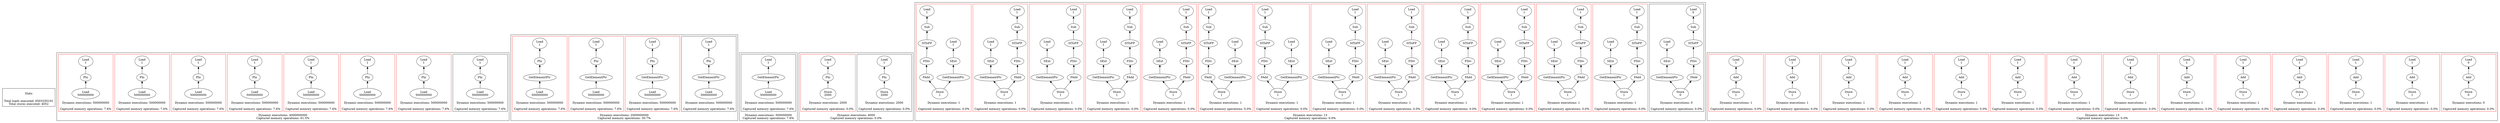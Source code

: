 strict digraph {
rankdir=BT
subgraph {
Stats [shape=plaintext]
cluster=true
label="Total loads executed: 6503250191\nTotal stores executed: 4052"
}
subgraph {
subgraph {
{
rank=min
"0_0_216" [label="Load\n500000000"]
}
"0_0_213" [label="Phi"]
"0_0_216" -> "0_0_213"
"0_0_201" [label="Load\n1"]
"0_0_213" -> "0_0_201"
cluster=true
label="Dynamic executions: 500000000\n\nCaptured memory operations: 7.6%"
}
subgraph {
"0_1_255" [label="Phi"]
"0_1_243" [label="Load\n1"]
"0_1_255" -> "0_1_243"
{
rank=min
"0_1_258" [label="Load\n500000000"]
}
"0_1_258" -> "0_1_255"
cluster=true
label="Dynamic executions: 500000000\n\nCaptured memory operations: 7.6%"
color=red
}
subgraph {
"0_2_297" [label="Phi"]
"0_2_285" [label="Load\n1"]
"0_2_297" -> "0_2_285"
{
rank=min
"0_2_300" [label="Load\n500000000"]
}
"0_2_300" -> "0_2_297"
cluster=true
label="Dynamic executions: 500000000\n\nCaptured memory operations: 7.6%"
color=red
}
subgraph {
"0_3_339" [label="Phi"]
"0_3_327" [label="Load\n1"]
"0_3_339" -> "0_3_327"
{
rank=min
"0_3_342" [label="Load\n500000000"]
}
"0_3_342" -> "0_3_339"
cluster=true
label="Dynamic executions: 500000000\n\nCaptured memory operations: 7.6%"
color=red
}
subgraph {
"0_4_549" [label="Phi"]
"0_4_537" [label="Load\n1"]
"0_4_549" -> "0_4_537"
{
rank=min
"0_4_552" [label="Load\n500000000"]
}
"0_4_552" -> "0_4_549"
cluster=true
label="Dynamic executions: 500000000\n\nCaptured memory operations: 7.6%"
color=red
}
subgraph {
{
rank=min
"0_5_594" [label="Load\n500000000"]
}
"0_5_591" [label="Phi"]
"0_5_594" -> "0_5_591"
"0_5_579" [label="Load\n1"]
"0_5_591" -> "0_5_579"
cluster=true
label="Dynamic executions: 500000000\n\nCaptured memory operations: 7.6%"
color=red
}
subgraph {
{
rank=min
"0_6_636" [label="Load\n500000000"]
}
"0_6_633" [label="Phi"]
"0_6_636" -> "0_6_633"
"0_6_621" [label="Load\n1"]
"0_6_633" -> "0_6_621"
cluster=true
label="Dynamic executions: 500000000\n\nCaptured memory operations: 7.6%"
color=red
}
subgraph {
{
rank=min
"0_7_678" [label="Load\n500000000"]
}
"0_7_675" [label="Phi"]
"0_7_678" -> "0_7_675"
"0_7_663" [label="Load\n1"]
"0_7_675" -> "0_7_663"
cluster=true
label="Dynamic executions: 500000000\n\nCaptured memory operations: 7.6%"
color=red
}
cluster=true
label="Dynamic executions: 4000000000\nCaptured memory operations: 61.5%"
}
subgraph {
subgraph {
"1_0_381" [label="Phi"]
"1_0_369" [label="Load\n1"]
"1_0_381" -> "1_0_369"
"1_0_383" [label="GetElementPtr"]
"1_0_383" -> "1_0_381"
{
rank=min
"1_0_384" [label="Load\n500000000"]
}
"1_0_384" -> "1_0_383"
cluster=true
label="Dynamic executions: 500000000\n\nCaptured memory operations: 7.6%"
}
subgraph {
"1_1_423" [label="Phi"]
"1_1_411" [label="Load\n1"]
"1_1_423" -> "1_1_411"
{
rank=min
"1_1_426" [label="Load\n500000000"]
}
"1_1_425" [label="GetElementPtr"]
"1_1_426" -> "1_1_425"
"1_1_425" -> "1_1_423"
cluster=true
label="Dynamic executions: 500000000\n\nCaptured memory operations: 7.6%"
color=red
}
subgraph {
"1_2_467" [label="GetElementPtr"]
"1_2_465" [label="Phi"]
"1_2_467" -> "1_2_465"
{
rank=min
"1_2_468" [label="Load\n500000000"]
}
"1_2_468" -> "1_2_467"
"1_2_453" [label="Load\n1"]
"1_2_465" -> "1_2_453"
cluster=true
label="Dynamic executions: 500000000\n\nCaptured memory operations: 7.6%"
color=red
}
subgraph {
"1_3_509" [label="GetElementPtr"]
"1_3_507" [label="Phi"]
"1_3_509" -> "1_3_507"
{
rank=min
"1_3_510" [label="Load\n500000000"]
}
"1_3_510" -> "1_3_509"
"1_3_495" [label="Load\n1"]
"1_3_507" -> "1_3_495"
cluster=true
label="Dynamic executions: 500000000\n\nCaptured memory operations: 7.6%"
color=red
}
cluster=true
label="Dynamic executions: 2000000000\nCaptured memory operations: 30.7%"
}
subgraph {
subgraph {
"2_0_182" [label="GetElementPtr"]
"2_0_154" [label="Load\n1"]
"2_0_182" -> "2_0_154"
{
rank=min
"2_0_183" [label="Load\n500000000"]
}
"2_0_183" -> "2_0_182"
cluster=true
label="Dynamic executions: 500000000\n\nCaptured memory operations: 7.6%"
}
cluster=true
label="Dynamic executions: 500000000\nCaptured memory operations: 7.6%"
}
subgraph {
subgraph {
"3_0_140" [label="Phi"]
"3_0_136" [label="Load\n1"]
"3_0_140" -> "3_0_136"
{
rank=min
"3_0_142" [label="Store\n2000"]
}
"3_0_142" -> "3_0_140"
cluster=true
label="Dynamic executions: 2000\n\nCaptured memory operations: 0.0%"
}
subgraph {
{
rank=min
"3_1_151" [label="Store\n2000"]
}
"3_1_149" [label="Phi"]
"3_1_151" -> "3_1_149"
"3_1_145" [label="Load\n1"]
"3_1_149" -> "3_1_145"
cluster=true
label="Dynamic executions: 2000\n\nCaptured memory operations: 0.0%"
color=red
}
cluster=true
label="Dynamic executions: 4000\nCaptured memory operations: 0.0%"
}
subgraph {
subgraph {
"4_0_99" [label="Sub"]
"4_0_98" [label="Load\n0"]
"4_0_99" -> "4_0_98"
{
rank=min
"4_0_108" [label="Store\n0"]
}
"4_0_107" [label="GetElementPtr"]
"4_0_108" -> "4_0_107"
"4_0_106" [label="SExt"]
"4_0_107" -> "4_0_106"
"4_0_100" [label="SIToFP"]
"4_0_100" -> "4_0_99"
"4_0_102" [label="FAdd"]
"4_0_101" [label="FDiv"]
"4_0_102" -> "4_0_101"
"4_0_103" [label="Load\n0"]
"4_0_106" -> "4_0_103"
"4_0_101" -> "4_0_100"
"4_0_108" -> "4_0_102"
cluster=true
label="Dynamic executions: 0\n\nCaptured memory operations: 0.0%"
}
subgraph {
"4_1_199" [label="GetElementPtr"]
"4_1_198" [label="SExt"]
"4_1_199" -> "4_1_198"
"4_1_194" [label="FAdd"]
"4_1_193" [label="FDiv"]
"4_1_194" -> "4_1_193"
"4_1_192" [label="SIToFP"]
"4_1_191" [label="Sub"]
"4_1_192" -> "4_1_191"
"4_1_193" -> "4_1_192"
"4_1_195" [label="Load\n1"]
"4_1_198" -> "4_1_195"
{
rank=min
"4_1_200" [label="Store\n1"]
}
"4_1_200" -> "4_1_194"
"4_1_200" -> "4_1_199"
"4_1_190" [label="Load\n1"]
"4_1_191" -> "4_1_190"
cluster=true
label="Dynamic executions: 1\n\nCaptured memory operations: 0.0%"
color=red
}
subgraph {
{
rank=min
"4_2_242" [label="Store\n1"]
}
"4_2_241" [label="GetElementPtr"]
"4_2_242" -> "4_2_241"
"4_2_240" [label="SExt"]
"4_2_241" -> "4_2_240"
"4_2_237" [label="Load\n1"]
"4_2_240" -> "4_2_237"
"4_2_233" [label="Sub"]
"4_2_232" [label="Load\n1"]
"4_2_233" -> "4_2_232"
"4_2_234" [label="SIToFP"]
"4_2_234" -> "4_2_233"
"4_2_235" [label="FDiv"]
"4_2_235" -> "4_2_234"
"4_2_236" [label="FAdd"]
"4_2_236" -> "4_2_235"
"4_2_242" -> "4_2_236"
cluster=true
label="Dynamic executions: 1\n\nCaptured memory operations: 0.0%"
color=red
}
subgraph {
"4_3_275" [label="Sub"]
"4_3_274" [label="Load\n1"]
"4_3_275" -> "4_3_274"
"4_3_282" [label="SExt"]
"4_3_279" [label="Load\n1"]
"4_3_282" -> "4_3_279"
"4_3_283" [label="GetElementPtr"]
"4_3_283" -> "4_3_282"
"4_3_276" [label="SIToFP"]
"4_3_276" -> "4_3_275"
{
rank=min
"4_3_284" [label="Store\n1"]
}
"4_3_278" [label="FAdd"]
"4_3_284" -> "4_3_278"
"4_3_277" [label="FDiv"]
"4_3_277" -> "4_3_276"
"4_3_278" -> "4_3_277"
"4_3_284" -> "4_3_283"
cluster=true
label="Dynamic executions: 1\n\nCaptured memory operations: 0.0%"
color=red
}
subgraph {
{
rank=min
"4_4_326" [label="Store\n1"]
}
"4_4_325" [label="GetElementPtr"]
"4_4_326" -> "4_4_325"
"4_4_324" [label="SExt"]
"4_4_325" -> "4_4_324"
"4_4_320" [label="FAdd"]
"4_4_326" -> "4_4_320"
"4_4_319" [label="FDiv"]
"4_4_320" -> "4_4_319"
"4_4_318" [label="SIToFP"]
"4_4_319" -> "4_4_318"
"4_4_317" [label="Sub"]
"4_4_316" [label="Load\n1"]
"4_4_317" -> "4_4_316"
"4_4_318" -> "4_4_317"
"4_4_321" [label="Load\n1"]
"4_4_324" -> "4_4_321"
cluster=true
label="Dynamic executions: 1\n\nCaptured memory operations: 0.0%"
color=red
}
subgraph {
{
rank=min
"4_5_368" [label="Store\n1"]
}
"4_5_367" [label="GetElementPtr"]
"4_5_368" -> "4_5_367"
"4_5_359" [label="Sub"]
"4_5_358" [label="Load\n1"]
"4_5_359" -> "4_5_358"
"4_5_360" [label="SIToFP"]
"4_5_360" -> "4_5_359"
"4_5_366" [label="SExt"]
"4_5_363" [label="Load\n1"]
"4_5_366" -> "4_5_363"
"4_5_361" [label="FDiv"]
"4_5_361" -> "4_5_360"
"4_5_367" -> "4_5_366"
"4_5_362" [label="FAdd"]
"4_5_368" -> "4_5_362"
"4_5_362" -> "4_5_361"
cluster=true
label="Dynamic executions: 1\n\nCaptured memory operations: 0.0%"
color=red
}
subgraph {
{
rank=min
"4_6_410" [label="Store\n1"]
}
"4_6_409" [label="GetElementPtr"]
"4_6_410" -> "4_6_409"
"4_6_408" [label="SExt"]
"4_6_405" [label="Load\n1"]
"4_6_408" -> "4_6_405"
"4_6_401" [label="Sub"]
"4_6_400" [label="Load\n1"]
"4_6_401" -> "4_6_400"
"4_6_402" [label="SIToFP"]
"4_6_402" -> "4_6_401"
"4_6_404" [label="FAdd"]
"4_6_403" [label="FDiv"]
"4_6_404" -> "4_6_403"
"4_6_403" -> "4_6_402"
"4_6_410" -> "4_6_404"
"4_6_409" -> "4_6_408"
cluster=true
label="Dynamic executions: 1\n\nCaptured memory operations: 0.0%"
color=red
}
subgraph {
"4_7_446" [label="FAdd"]
"4_7_445" [label="FDiv"]
"4_7_446" -> "4_7_445"
"4_7_443" [label="Sub"]
"4_7_442" [label="Load\n1"]
"4_7_443" -> "4_7_442"
"4_7_444" [label="SIToFP"]
"4_7_444" -> "4_7_443"
{
rank=min
"4_7_452" [label="Store\n1"]
}
"4_7_452" -> "4_7_446"
"4_7_450" [label="SExt"]
"4_7_447" [label="Load\n1"]
"4_7_450" -> "4_7_447"
"4_7_445" -> "4_7_444"
"4_7_451" [label="GetElementPtr"]
"4_7_451" -> "4_7_450"
"4_7_452" -> "4_7_451"
cluster=true
label="Dynamic executions: 1\n\nCaptured memory operations: 0.0%"
color=red
}
subgraph {
"4_8_488" [label="FAdd"]
"4_8_487" [label="FDiv"]
"4_8_488" -> "4_8_487"
"4_8_486" [label="SIToFP"]
"4_8_485" [label="Sub"]
"4_8_486" -> "4_8_485"
{
rank=min
"4_8_494" [label="Store\n1"]
}
"4_8_493" [label="GetElementPtr"]
"4_8_494" -> "4_8_493"
"4_8_487" -> "4_8_486"
"4_8_484" [label="Load\n1"]
"4_8_485" -> "4_8_484"
"4_8_494" -> "4_8_488"
"4_8_492" [label="SExt"]
"4_8_493" -> "4_8_492"
"4_8_489" [label="Load\n1"]
"4_8_492" -> "4_8_489"
cluster=true
label="Dynamic executions: 1\n\nCaptured memory operations: 0.0%"
color=red
}
subgraph {
"4_9_535" [label="GetElementPtr"]
"4_9_534" [label="SExt"]
"4_9_535" -> "4_9_534"
"4_9_527" [label="Sub"]
"4_9_526" [label="Load\n1"]
"4_9_527" -> "4_9_526"
"4_9_531" [label="Load\n1"]
"4_9_534" -> "4_9_531"
{
rank=min
"4_9_536" [label="Store\n1"]
}
"4_9_530" [label="FAdd"]
"4_9_536" -> "4_9_530"
"4_9_528" [label="SIToFP"]
"4_9_528" -> "4_9_527"
"4_9_536" -> "4_9_535"
"4_9_529" [label="FDiv"]
"4_9_529" -> "4_9_528"
"4_9_530" -> "4_9_529"
cluster=true
label="Dynamic executions: 1\n\nCaptured memory operations: 0.0%"
color=red
}
subgraph {
{
rank=min
"4_10_578" [label="Store\n1"]
}
"4_10_577" [label="GetElementPtr"]
"4_10_578" -> "4_10_577"
"4_10_576" [label="SExt"]
"4_10_573" [label="Load\n1"]
"4_10_576" -> "4_10_573"
"4_10_570" [label="SIToFP"]
"4_10_569" [label="Sub"]
"4_10_570" -> "4_10_569"
"4_10_568" [label="Load\n1"]
"4_10_569" -> "4_10_568"
"4_10_572" [label="FAdd"]
"4_10_571" [label="FDiv"]
"4_10_572" -> "4_10_571"
"4_10_577" -> "4_10_576"
"4_10_578" -> "4_10_572"
"4_10_571" -> "4_10_570"
cluster=true
label="Dynamic executions: 1\n\nCaptured memory operations: 0.0%"
color=red
}
subgraph {
"4_11_611" [label="Sub"]
"4_11_610" [label="Load\n1"]
"4_11_611" -> "4_11_610"
"4_11_618" [label="SExt"]
"4_11_615" [label="Load\n1"]
"4_11_618" -> "4_11_615"
"4_11_619" [label="GetElementPtr"]
"4_11_619" -> "4_11_618"
{
rank=min
"4_11_620" [label="Store\n1"]
}
"4_11_620" -> "4_11_619"
"4_11_612" [label="SIToFP"]
"4_11_612" -> "4_11_611"
"4_11_614" [label="FAdd"]
"4_11_620" -> "4_11_614"
"4_11_613" [label="FDiv"]
"4_11_613" -> "4_11_612"
"4_11_614" -> "4_11_613"
cluster=true
label="Dynamic executions: 1\n\nCaptured memory operations: 0.0%"
color=red
}
subgraph {
"4_12_661" [label="GetElementPtr"]
"4_12_660" [label="SExt"]
"4_12_661" -> "4_12_660"
"4_12_656" [label="FAdd"]
"4_12_655" [label="FDiv"]
"4_12_656" -> "4_12_655"
"4_12_654" [label="SIToFP"]
"4_12_653" [label="Sub"]
"4_12_654" -> "4_12_653"
"4_12_657" [label="Load\n1"]
"4_12_660" -> "4_12_657"
{
rank=min
"4_12_662" [label="Store\n1"]
}
"4_12_662" -> "4_12_656"
"4_12_662" -> "4_12_661"
"4_12_652" [label="Load\n1"]
"4_12_653" -> "4_12_652"
"4_12_655" -> "4_12_654"
cluster=true
label="Dynamic executions: 1\n\nCaptured memory operations: 0.0%"
color=red
}
subgraph {
"4_13_702" [label="SExt"]
"4_13_699" [label="Load\n1"]
"4_13_702" -> "4_13_699"
{
rank=min
"4_13_704" [label="Store\n1"]
}
"4_13_698" [label="FAdd"]
"4_13_704" -> "4_13_698"
"4_13_703" [label="GetElementPtr"]
"4_13_704" -> "4_13_703"
"4_13_695" [label="Sub"]
"4_13_694" [label="Load\n1"]
"4_13_695" -> "4_13_694"
"4_13_696" [label="SIToFP"]
"4_13_696" -> "4_13_695"
"4_13_703" -> "4_13_702"
"4_13_697" [label="FDiv"]
"4_13_697" -> "4_13_696"
"4_13_698" -> "4_13_697"
cluster=true
label="Dynamic executions: 1\n\nCaptured memory operations: 0.0%"
color=red
}
cluster=true
label="Dynamic executions: 13\nCaptured memory operations: 0.0%"
}
subgraph {
subgraph {
{
rank=min
"5_0_105" [label="Store\n0"]
}
"5_0_104" [label="Add"]
"5_0_105" -> "5_0_104"
"5_0_103" [label="Load\n0"]
"5_0_104" -> "5_0_103"
cluster=true
label="Dynamic executions: 0\n\nCaptured memory operations: 0.0%"
color=red
}
subgraph {
"5_1_196" [label="Add"]
"5_1_195" [label="Load\n1"]
"5_1_196" -> "5_1_195"
{
rank=min
"5_1_197" [label="Store\n1"]
}
"5_1_197" -> "5_1_196"
cluster=true
label="Dynamic executions: 1\n\nCaptured memory operations: 0.0%"
color=red
}
subgraph {
{
rank=min
"5_2_239" [label="Store\n1"]
}
"5_2_238" [label="Add"]
"5_2_239" -> "5_2_238"
"5_2_237" [label="Load\n1"]
"5_2_238" -> "5_2_237"
cluster=true
label="Dynamic executions: 1\n\nCaptured memory operations: 0.0%"
color=red
}
subgraph {
"5_3_280" [label="Add"]
"5_3_279" [label="Load\n1"]
"5_3_280" -> "5_3_279"
{
rank=min
"5_3_281" [label="Store\n1"]
}
"5_3_281" -> "5_3_280"
cluster=true
label="Dynamic executions: 1\n\nCaptured memory operations: 0.0%"
color=red
}
subgraph {
{
rank=min
"5_4_323" [label="Store\n1"]
}
"5_4_322" [label="Add"]
"5_4_323" -> "5_4_322"
"5_4_321" [label="Load\n1"]
"5_4_322" -> "5_4_321"
cluster=true
label="Dynamic executions: 1\n\nCaptured memory operations: 0.0%"
color=red
}
subgraph {
"5_5_364" [label="Add"]
"5_5_363" [label="Load\n1"]
"5_5_364" -> "5_5_363"
{
rank=min
"5_5_365" [label="Store\n1"]
}
"5_5_365" -> "5_5_364"
cluster=true
label="Dynamic executions: 1\n\nCaptured memory operations: 0.0%"
color=red
}
subgraph {
"5_6_406" [label="Add"]
"5_6_405" [label="Load\n1"]
"5_6_406" -> "5_6_405"
{
rank=min
"5_6_407" [label="Store\n1"]
}
"5_6_407" -> "5_6_406"
cluster=true
label="Dynamic executions: 1\n\nCaptured memory operations: 0.0%"
color=red
}
subgraph {
"5_7_448" [label="Add"]
"5_7_447" [label="Load\n1"]
"5_7_448" -> "5_7_447"
{
rank=min
"5_7_449" [label="Store\n1"]
}
"5_7_449" -> "5_7_448"
cluster=true
label="Dynamic executions: 1\n\nCaptured memory operations: 0.0%"
color=red
}
subgraph {
{
rank=min
"5_8_491" [label="Store\n1"]
}
"5_8_490" [label="Add"]
"5_8_491" -> "5_8_490"
"5_8_489" [label="Load\n1"]
"5_8_490" -> "5_8_489"
cluster=true
label="Dynamic executions: 1\n\nCaptured memory operations: 0.0%"
color=red
}
subgraph {
{
rank=min
"5_9_533" [label="Store\n1"]
}
"5_9_532" [label="Add"]
"5_9_533" -> "5_9_532"
"5_9_531" [label="Load\n1"]
"5_9_532" -> "5_9_531"
cluster=true
label="Dynamic executions: 1\n\nCaptured memory operations: 0.0%"
color=red
}
subgraph {
"5_10_574" [label="Add"]
"5_10_573" [label="Load\n1"]
"5_10_574" -> "5_10_573"
{
rank=min
"5_10_575" [label="Store\n1"]
}
"5_10_575" -> "5_10_574"
cluster=true
label="Dynamic executions: 1\n\nCaptured memory operations: 0.0%"
color=red
}
subgraph {
"5_11_616" [label="Add"]
"5_11_615" [label="Load\n1"]
"5_11_616" -> "5_11_615"
{
rank=min
"5_11_617" [label="Store\n1"]
}
"5_11_617" -> "5_11_616"
cluster=true
label="Dynamic executions: 1\n\nCaptured memory operations: 0.0%"
color=red
}
subgraph {
"5_12_658" [label="Add"]
"5_12_657" [label="Load\n1"]
"5_12_658" -> "5_12_657"
{
rank=min
"5_12_659" [label="Store\n1"]
}
"5_12_659" -> "5_12_658"
cluster=true
label="Dynamic executions: 1\n\nCaptured memory operations: 0.0%"
color=red
}
subgraph {
"5_13_700" [label="Add"]
"5_13_699" [label="Load\n1"]
"5_13_700" -> "5_13_699"
{
rank=min
"5_13_701" [label="Store\n1"]
}
"5_13_701" -> "5_13_700"
cluster=true
label="Dynamic executions: 1\n\nCaptured memory operations: 0.0%"
color=red
}
cluster=true
label="Dynamic executions: 13\nCaptured memory operations: 0.0%"
}
}
